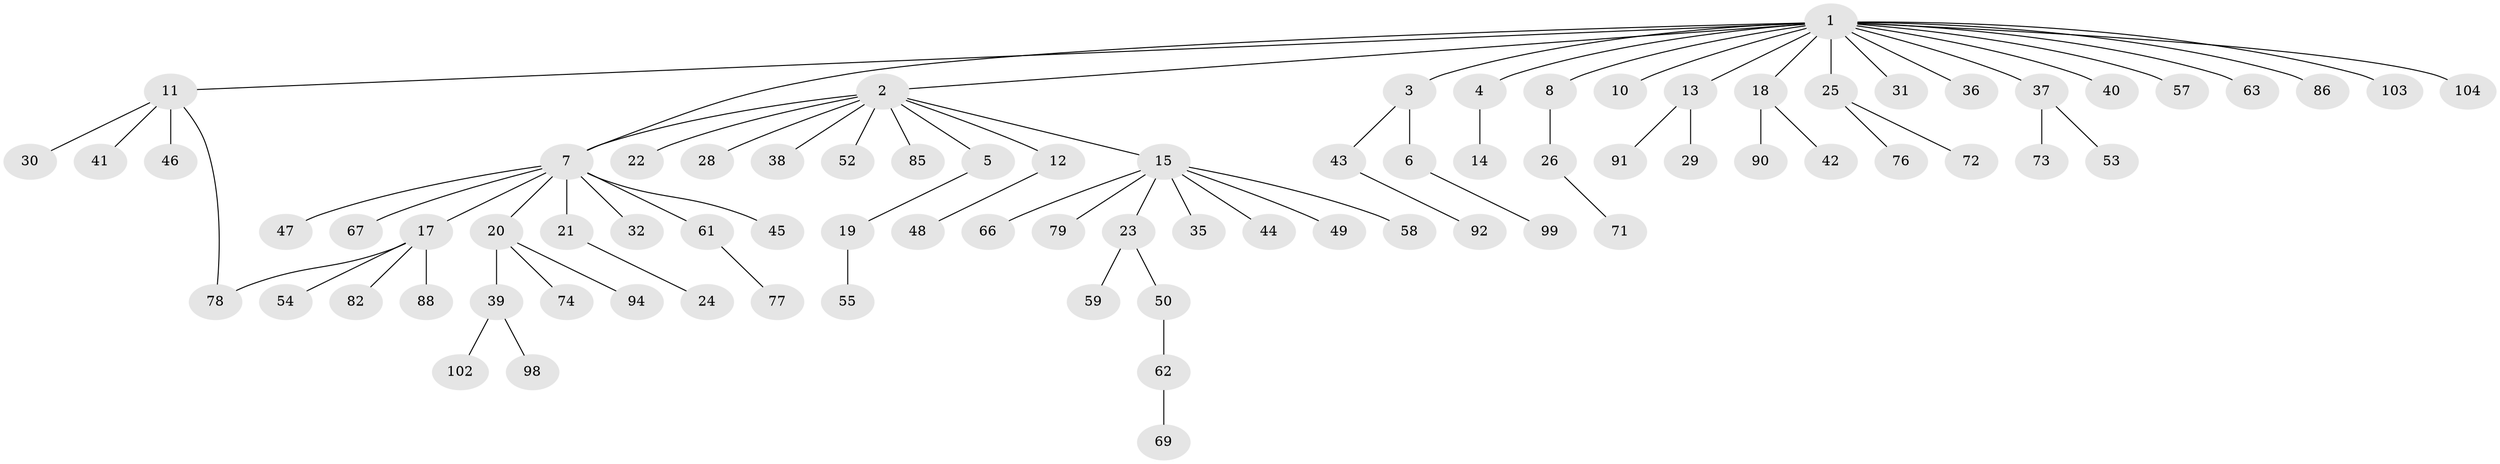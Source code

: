 // original degree distribution, {20: 0.009433962264150943, 11: 0.009433962264150943, 3: 0.11320754716981132, 2: 0.1320754716981132, 1: 0.6509433962264151, 6: 0.018867924528301886, 4: 0.04716981132075472, 9: 0.018867924528301886}
// Generated by graph-tools (version 1.1) at 2025/41/03/06/25 10:41:46]
// undirected, 79 vertices, 80 edges
graph export_dot {
graph [start="1"]
  node [color=gray90,style=filled];
  1 [super="+95"];
  2 [super="+34"];
  3;
  4;
  5 [super="+93"];
  6 [super="+9"];
  7 [super="+16"];
  8;
  10 [super="+87"];
  11 [super="+100"];
  12 [super="+33"];
  13 [super="+75"];
  14;
  15 [super="+101"];
  17 [super="+51"];
  18 [super="+105"];
  19 [super="+27"];
  20 [super="+68"];
  21 [super="+60"];
  22;
  23 [super="+106"];
  24;
  25 [super="+70"];
  26;
  28 [super="+56"];
  29;
  30;
  31;
  32;
  35;
  36;
  37 [super="+81"];
  38;
  39 [super="+84"];
  40 [super="+97"];
  41;
  42;
  43 [super="+65"];
  44;
  45;
  46;
  47;
  48 [super="+64"];
  49;
  50;
  52;
  53;
  54;
  55;
  57;
  58;
  59;
  61 [super="+89"];
  62 [super="+80"];
  63;
  66;
  67;
  69;
  71;
  72;
  73;
  74;
  76;
  77;
  78;
  79 [super="+83"];
  82;
  85;
  86;
  88;
  90 [super="+96"];
  91;
  92;
  94;
  98;
  99;
  102;
  103;
  104;
  1 -- 2;
  1 -- 3;
  1 -- 4;
  1 -- 8;
  1 -- 10;
  1 -- 11;
  1 -- 13;
  1 -- 18;
  1 -- 25;
  1 -- 31;
  1 -- 36;
  1 -- 37;
  1 -- 40;
  1 -- 57;
  1 -- 63;
  1 -- 86;
  1 -- 103;
  1 -- 104;
  1 -- 7;
  2 -- 5;
  2 -- 7;
  2 -- 12;
  2 -- 15;
  2 -- 22;
  2 -- 28;
  2 -- 38;
  2 -- 52;
  2 -- 85;
  3 -- 6;
  3 -- 43;
  4 -- 14;
  5 -- 19;
  6 -- 99;
  7 -- 21;
  7 -- 32;
  7 -- 67;
  7 -- 45;
  7 -- 47;
  7 -- 17;
  7 -- 20;
  7 -- 61;
  8 -- 26;
  11 -- 30;
  11 -- 41;
  11 -- 46;
  11 -- 78;
  12 -- 48;
  13 -- 29;
  13 -- 91;
  15 -- 23;
  15 -- 35;
  15 -- 44;
  15 -- 49;
  15 -- 58;
  15 -- 66;
  15 -- 79;
  17 -- 54;
  17 -- 78;
  17 -- 82;
  17 -- 88;
  18 -- 42;
  18 -- 90;
  19 -- 55;
  20 -- 39;
  20 -- 74;
  20 -- 94;
  21 -- 24;
  23 -- 50;
  23 -- 59;
  25 -- 72;
  25 -- 76;
  26 -- 71;
  37 -- 53;
  37 -- 73;
  39 -- 102;
  39 -- 98;
  43 -- 92;
  50 -- 62;
  61 -- 77;
  62 -- 69;
}
